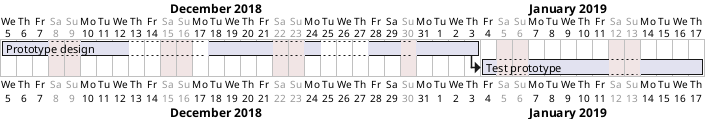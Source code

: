 {
  "sha1": "e58gfgvpkf4hywpujluqoxbrtlg7l5f",
  "insertion": {
    "when": "2024-06-01T09:03:04Z",
    "user": "plantuml@gmail.com"
  }
}
@startgantt
Project starts the 5th of december 2018
saturday are closed
sunday are closed
2018/12/29 is opened
[Prototype design] lasts 17 days
[Prototype design] pauses on 2018/12/13
[Prototype design] pauses on 2018/12/14
[Prototype design] pauses on 2018/12/17
[Prototype design] pauses on 2018/12/25
[Prototype design] pauses on 2018/12/26
[Prototype design] pauses on 2018/12/27
[Test prototype] starts at [Prototype design]'s end and lasts 2 weeks
@endgantt

